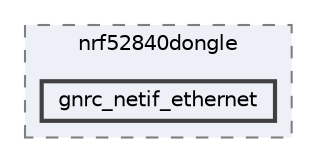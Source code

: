 digraph "/home/mj/Desktop/IoT-Chat-Digitalization/Dongle/gnrc_border_router/bin/nrf52840dongle/gnrc_netif_ethernet"
{
 // LATEX_PDF_SIZE
  bgcolor="transparent";
  edge [fontname=Helvetica,fontsize=10,labelfontname=Helvetica,labelfontsize=10];
  node [fontname=Helvetica,fontsize=10,shape=box,height=0.2,width=0.4];
  compound=true
  subgraph clusterdir_9941f7556d96a0e17fefe82cd217bc3a {
    graph [ bgcolor="#edf0f7", pencolor="grey50", label="nrf52840dongle", fontname=Helvetica,fontsize=10 style="filled,dashed", URL="dir_9941f7556d96a0e17fefe82cd217bc3a.html",tooltip=""]
  dir_4c3ff8138956c2c9966c43ec6792b47e [label="gnrc_netif_ethernet", fillcolor="#edf0f7", color="grey25", style="filled,bold", URL="dir_4c3ff8138956c2c9966c43ec6792b47e.html",tooltip=""];
  }
}
